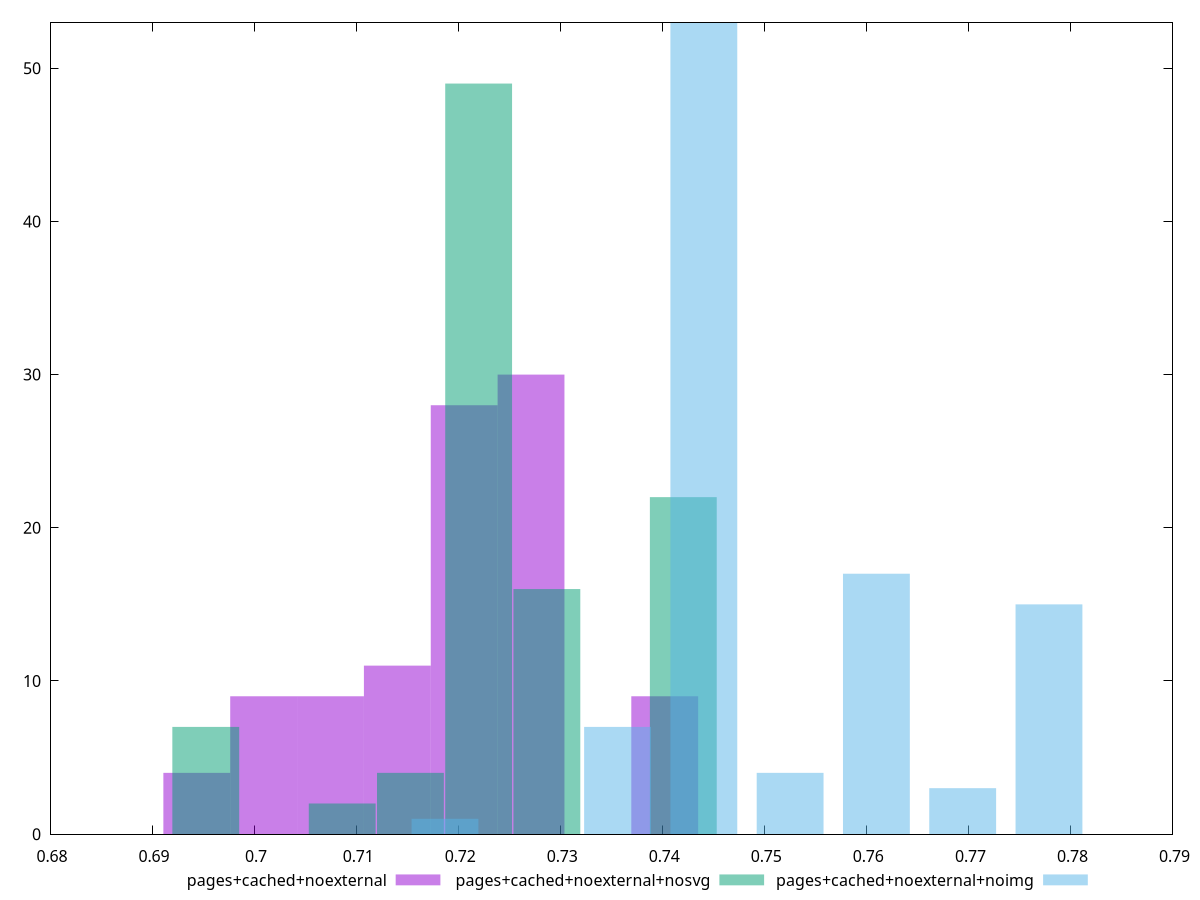 $_pagesCachedNoexternal <<EOF
0.6943842966204659 4
0.7271382728761483 30
0.7074858871227389 9
0.7140366823738753 11
0.7205874776250119 28
0.7402398633784212 9
0.7009350918716024 9
EOF
$_pagesCachedNoexternalNosvg <<EOF
0.7420609103274898 22
0.7220052100483684 49
0.7286904434747422 16
0.7086347431956208 2
0.6952642763428732 7
0.7153199766219946 4
EOF
$_pagesCachedNoexternalNoimg <<EOF
0.7440730749580681 53
0.777894578365253 15
0.7609838266616605 17
0.7356176991062718 7
0.7525284508098643 4
0.7694392025134568 3
0.7187069474026794 1
EOF
set key outside below
set terminal pngcairo
set output "report_00006_2020-11-02T20-21-41.718Z/performance_score/performance_score_pages+cached+noexternal_pages+cached+noexternal+nosvg_pages+cached+noexternal+noimg+hist.png"
set boxwidth 0.006550795251136471
set style fill transparent solid 0.5 noborder
set yrange [0:53]
plot $_pagesCachedNoexternal title "pages+cached+noexternal" with boxes ,$_pagesCachedNoexternalNosvg title "pages+cached+noexternal+nosvg" with boxes ,$_pagesCachedNoexternalNoimg title "pages+cached+noexternal+noimg" with boxes ,